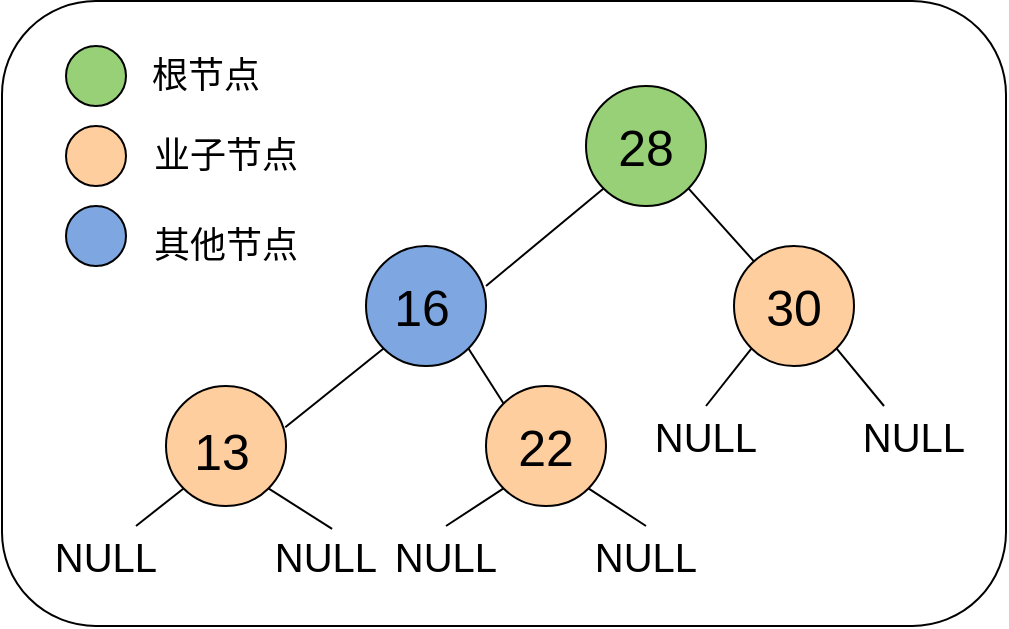 <mxfile version="14.9.0" type="device"><diagram id="AWH8UiU95ZdNUiEl2NID" name="Page-1"><mxGraphModel dx="1865" dy="491" grid="1" gridSize="10" guides="1" tooltips="1" connect="1" arrows="1" fold="1" page="1" pageScale="1" pageWidth="827" pageHeight="1169" math="0" shadow="0"><root><mxCell id="0"/><mxCell id="1" parent="0"/><mxCell id="NkNmOcYTaLu--y-YrT3u-51" value="" style="rounded=1;whiteSpace=wrap;html=1;fillColor=#FFFFFF;" vertex="1" parent="1"><mxGeometry x="-12" y="27.5" width="502" height="312.5" as="geometry"/></mxCell><mxCell id="NkNmOcYTaLu--y-YrT3u-1" value="" style="ellipse;whiteSpace=wrap;html=1;aspect=fixed;fillColor=#97D077;" vertex="1" parent="1"><mxGeometry x="280" y="70" width="60" height="60" as="geometry"/></mxCell><mxCell id="NkNmOcYTaLu--y-YrT3u-2" value="" style="ellipse;whiteSpace=wrap;html=1;aspect=fixed;fillColor=#7EA6E0;" vertex="1" parent="1"><mxGeometry x="170" y="150" width="60" height="60" as="geometry"/></mxCell><mxCell id="NkNmOcYTaLu--y-YrT3u-3" value="" style="ellipse;whiteSpace=wrap;html=1;aspect=fixed;fillColor=#FFCE9F;" vertex="1" parent="1"><mxGeometry x="354" y="150" width="60" height="60" as="geometry"/></mxCell><mxCell id="NkNmOcYTaLu--y-YrT3u-4" value="" style="ellipse;whiteSpace=wrap;html=1;aspect=fixed;fillColor=#FFCE9F;" vertex="1" parent="1"><mxGeometry x="70" y="220" width="60" height="60" as="geometry"/></mxCell><mxCell id="NkNmOcYTaLu--y-YrT3u-5" value="" style="ellipse;whiteSpace=wrap;html=1;aspect=fixed;fillColor=#FFCE9F;" vertex="1" parent="1"><mxGeometry x="230" y="220" width="60" height="60" as="geometry"/></mxCell><mxCell id="NkNmOcYTaLu--y-YrT3u-7" value="" style="endArrow=none;html=1;entryX=0;entryY=1;entryDx=0;entryDy=0;exitX=1;exitY=0.333;exitDx=0;exitDy=0;exitPerimeter=0;" edge="1" parent="1" source="NkNmOcYTaLu--y-YrT3u-2" target="NkNmOcYTaLu--y-YrT3u-1"><mxGeometry width="50" height="50" relative="1" as="geometry"><mxPoint x="266" y="165" as="sourcePoint"/><mxPoint x="240" y="120" as="targetPoint"/></mxGeometry></mxCell><mxCell id="NkNmOcYTaLu--y-YrT3u-8" value="" style="endArrow=none;html=1;entryX=0;entryY=1;entryDx=0;entryDy=0;exitX=0.994;exitY=0.344;exitDx=0;exitDy=0;exitPerimeter=0;" edge="1" parent="1" source="NkNmOcYTaLu--y-YrT3u-4" target="NkNmOcYTaLu--y-YrT3u-2"><mxGeometry width="50" height="50" relative="1" as="geometry"><mxPoint x="180.003" y="247.577" as="sourcePoint"/><mxPoint x="217.577" y="210.003" as="targetPoint"/></mxGeometry></mxCell><mxCell id="NkNmOcYTaLu--y-YrT3u-9" value="" style="endArrow=none;html=1;entryX=1;entryY=1;entryDx=0;entryDy=0;exitX=0;exitY=0;exitDx=0;exitDy=0;" edge="1" parent="1" source="NkNmOcYTaLu--y-YrT3u-5" target="NkNmOcYTaLu--y-YrT3u-2"><mxGeometry width="50" height="50" relative="1" as="geometry"><mxPoint x="191.213" y="258.787" as="sourcePoint"/><mxPoint x="238.787" y="211.213" as="targetPoint"/></mxGeometry></mxCell><mxCell id="NkNmOcYTaLu--y-YrT3u-10" value="" style="endArrow=none;html=1;entryX=1;entryY=1;entryDx=0;entryDy=0;" edge="1" parent="1" source="NkNmOcYTaLu--y-YrT3u-3" target="NkNmOcYTaLu--y-YrT3u-1"><mxGeometry width="50" height="50" relative="1" as="geometry"><mxPoint x="273.1" y="170.98" as="sourcePoint"/><mxPoint x="328.787" y="131.213" as="targetPoint"/></mxGeometry></mxCell><mxCell id="NkNmOcYTaLu--y-YrT3u-12" value="&lt;font style=&quot;font-size: 20px&quot;&gt;NULL&lt;/font&gt;" style="text;html=1;strokeColor=none;fillColor=none;align=center;verticalAlign=middle;whiteSpace=wrap;rounded=0;" vertex="1" parent="1"><mxGeometry x="10" y="290" width="60" height="30" as="geometry"/></mxCell><mxCell id="NkNmOcYTaLu--y-YrT3u-14" value="" style="endArrow=none;html=1;entryX=0;entryY=1;entryDx=0;entryDy=0;exitX=0.75;exitY=0;exitDx=0;exitDy=0;" edge="1" parent="1" source="NkNmOcYTaLu--y-YrT3u-12" target="NkNmOcYTaLu--y-YrT3u-4"><mxGeometry width="50" height="50" relative="1" as="geometry"><mxPoint x="70" y="300" as="sourcePoint"/><mxPoint x="120" y="250" as="targetPoint"/></mxGeometry></mxCell><mxCell id="NkNmOcYTaLu--y-YrT3u-15" value="&lt;font style=&quot;font-size: 20px&quot;&gt;NULL&lt;/font&gt;" style="text;html=1;strokeColor=none;fillColor=none;align=center;verticalAlign=middle;whiteSpace=wrap;rounded=0;" vertex="1" parent="1"><mxGeometry x="120" y="290" width="60" height="30" as="geometry"/></mxCell><mxCell id="NkNmOcYTaLu--y-YrT3u-16" value="" style="endArrow=none;html=1;entryX=1;entryY=1;entryDx=0;entryDy=0;exitX=0.551;exitY=0.048;exitDx=0;exitDy=0;exitPerimeter=0;" edge="1" parent="1" source="NkNmOcYTaLu--y-YrT3u-15" target="NkNmOcYTaLu--y-YrT3u-4"><mxGeometry width="50" height="50" relative="1" as="geometry"><mxPoint x="115" y="310" as="sourcePoint"/><mxPoint x="148.787" y="281.213" as="targetPoint"/></mxGeometry></mxCell><mxCell id="NkNmOcYTaLu--y-YrT3u-17" value="&lt;font style=&quot;font-size: 20px&quot;&gt;NULL&lt;/font&gt;" style="text;html=1;strokeColor=none;fillColor=none;align=center;verticalAlign=middle;whiteSpace=wrap;rounded=0;" vertex="1" parent="1"><mxGeometry x="180" y="290" width="60" height="30" as="geometry"/></mxCell><mxCell id="NkNmOcYTaLu--y-YrT3u-18" value="" style="endArrow=none;html=1;entryX=0;entryY=1;entryDx=0;entryDy=0;exitX=0.5;exitY=0;exitDx=0;exitDy=0;" edge="1" parent="1" source="NkNmOcYTaLu--y-YrT3u-17" target="NkNmOcYTaLu--y-YrT3u-5"><mxGeometry width="50" height="50" relative="1" as="geometry"><mxPoint x="223.06" y="311.44" as="sourcePoint"/><mxPoint x="191.213" y="281.213" as="targetPoint"/></mxGeometry></mxCell><mxCell id="NkNmOcYTaLu--y-YrT3u-19" value="&lt;font style=&quot;font-size: 20px&quot;&gt;NULL&lt;/font&gt;" style="text;html=1;strokeColor=none;fillColor=none;align=center;verticalAlign=middle;whiteSpace=wrap;rounded=0;" vertex="1" parent="1"><mxGeometry x="280" y="290" width="60" height="30" as="geometry"/></mxCell><mxCell id="NkNmOcYTaLu--y-YrT3u-20" value="" style="endArrow=none;html=1;entryX=1;entryY=1;entryDx=0;entryDy=0;exitX=0.5;exitY=0;exitDx=0;exitDy=0;" edge="1" parent="1" source="NkNmOcYTaLu--y-YrT3u-19" target="NkNmOcYTaLu--y-YrT3u-5"><mxGeometry width="50" height="50" relative="1" as="geometry"><mxPoint x="280" y="310" as="sourcePoint"/><mxPoint x="298.787" y="281.213" as="targetPoint"/></mxGeometry></mxCell><mxCell id="NkNmOcYTaLu--y-YrT3u-21" value="&lt;font style=&quot;font-size: 20px&quot;&gt;NULL&lt;/font&gt;" style="text;html=1;strokeColor=none;fillColor=none;align=center;verticalAlign=middle;whiteSpace=wrap;rounded=0;" vertex="1" parent="1"><mxGeometry x="310" y="230" width="60" height="30" as="geometry"/></mxCell><mxCell id="NkNmOcYTaLu--y-YrT3u-22" value="&lt;font style=&quot;font-size: 20px&quot;&gt;NULL&lt;/font&gt;" style="text;html=1;strokeColor=none;fillColor=none;align=center;verticalAlign=middle;whiteSpace=wrap;rounded=0;" vertex="1" parent="1"><mxGeometry x="414" y="230" width="60" height="30" as="geometry"/></mxCell><mxCell id="NkNmOcYTaLu--y-YrT3u-23" value="" style="endArrow=none;html=1;entryX=0;entryY=1;entryDx=0;entryDy=0;exitX=0.5;exitY=0;exitDx=0;exitDy=0;" edge="1" parent="1" source="NkNmOcYTaLu--y-YrT3u-21" target="NkNmOcYTaLu--y-YrT3u-3"><mxGeometry width="50" height="50" relative="1" as="geometry"><mxPoint x="407.189" y="170.515" as="sourcePoint"/><mxPoint x="361.213" y="131.213" as="targetPoint"/></mxGeometry></mxCell><mxCell id="NkNmOcYTaLu--y-YrT3u-24" value="" style="endArrow=none;html=1;entryX=1;entryY=1;entryDx=0;entryDy=0;exitX=0.25;exitY=0;exitDx=0;exitDy=0;" edge="1" parent="1" source="NkNmOcYTaLu--y-YrT3u-22" target="NkNmOcYTaLu--y-YrT3u-3"><mxGeometry width="50" height="50" relative="1" as="geometry"><mxPoint x="394" y="240" as="sourcePoint"/><mxPoint x="408.787" y="211.213" as="targetPoint"/></mxGeometry></mxCell><mxCell id="NkNmOcYTaLu--y-YrT3u-25" value="" style="ellipse;whiteSpace=wrap;html=1;aspect=fixed;fillColor=#97D077;" vertex="1" parent="1"><mxGeometry x="20" y="50" width="30" height="30" as="geometry"/></mxCell><mxCell id="NkNmOcYTaLu--y-YrT3u-26" value="" style="ellipse;whiteSpace=wrap;html=1;aspect=fixed;fillColor=#7EA6E0;" vertex="1" parent="1"><mxGeometry x="20" y="130" width="30" height="30" as="geometry"/></mxCell><mxCell id="NkNmOcYTaLu--y-YrT3u-27" value="&lt;span style=&quot;font-size: 25px&quot;&gt;28&lt;/span&gt;" style="text;html=1;strokeColor=none;fillColor=none;align=center;verticalAlign=middle;whiteSpace=wrap;rounded=0;" vertex="1" parent="1"><mxGeometry x="290" y="90" width="40" height="20" as="geometry"/></mxCell><mxCell id="NkNmOcYTaLu--y-YrT3u-28" value="&lt;span style=&quot;font-size: 25px&quot;&gt;16&lt;/span&gt;" style="text;html=1;strokeColor=none;fillColor=none;align=center;verticalAlign=middle;whiteSpace=wrap;rounded=0;" vertex="1" parent="1"><mxGeometry x="178" y="170" width="40" height="20" as="geometry"/></mxCell><mxCell id="NkNmOcYTaLu--y-YrT3u-29" value="&lt;span style=&quot;font-size: 25px&quot;&gt;13&lt;/span&gt;" style="text;html=1;strokeColor=none;fillColor=none;align=center;verticalAlign=middle;whiteSpace=wrap;rounded=0;" vertex="1" parent="1"><mxGeometry x="78" y="242" width="40" height="20" as="geometry"/></mxCell><mxCell id="NkNmOcYTaLu--y-YrT3u-30" value="&lt;span style=&quot;font-size: 25px&quot;&gt;22&lt;/span&gt;" style="text;html=1;strokeColor=none;fillColor=none;align=center;verticalAlign=middle;whiteSpace=wrap;rounded=0;" vertex="1" parent="1"><mxGeometry x="240" y="240" width="40" height="20" as="geometry"/></mxCell><mxCell id="NkNmOcYTaLu--y-YrT3u-31" value="&lt;span style=&quot;font-size: 25px&quot;&gt;30&lt;/span&gt;" style="text;html=1;strokeColor=none;fillColor=none;align=center;verticalAlign=middle;whiteSpace=wrap;rounded=0;" vertex="1" parent="1"><mxGeometry x="355" y="160" width="58" height="40" as="geometry"/></mxCell><mxCell id="NkNmOcYTaLu--y-YrT3u-32" value="&lt;font style=&quot;font-size: 18px&quot;&gt;根节点&lt;/font&gt;" style="text;html=1;strokeColor=none;fillColor=none;align=center;verticalAlign=middle;whiteSpace=wrap;rounded=0;" vertex="1" parent="1"><mxGeometry x="50" y="55" width="80" height="20" as="geometry"/></mxCell><mxCell id="NkNmOcYTaLu--y-YrT3u-33" value="&lt;font style=&quot;font-size: 18px&quot;&gt;其他节点&lt;/font&gt;" style="text;html=1;strokeColor=none;fillColor=none;align=center;verticalAlign=middle;whiteSpace=wrap;rounded=0;" vertex="1" parent="1"><mxGeometry x="51" y="140" width="98" height="20" as="geometry"/></mxCell><mxCell id="NkNmOcYTaLu--y-YrT3u-36" value="" style="ellipse;whiteSpace=wrap;html=1;aspect=fixed;fillColor=#FFCE9F;" vertex="1" parent="1"><mxGeometry x="20" y="90" width="30" height="30" as="geometry"/></mxCell><mxCell id="NkNmOcYTaLu--y-YrT3u-38" value="&lt;font style=&quot;font-size: 18px&quot;&gt;业子节点&lt;/font&gt;" style="text;html=1;strokeColor=none;fillColor=none;align=center;verticalAlign=middle;whiteSpace=wrap;rounded=0;" vertex="1" parent="1"><mxGeometry x="45" y="95" width="110" height="20" as="geometry"/></mxCell></root></mxGraphModel></diagram></mxfile>